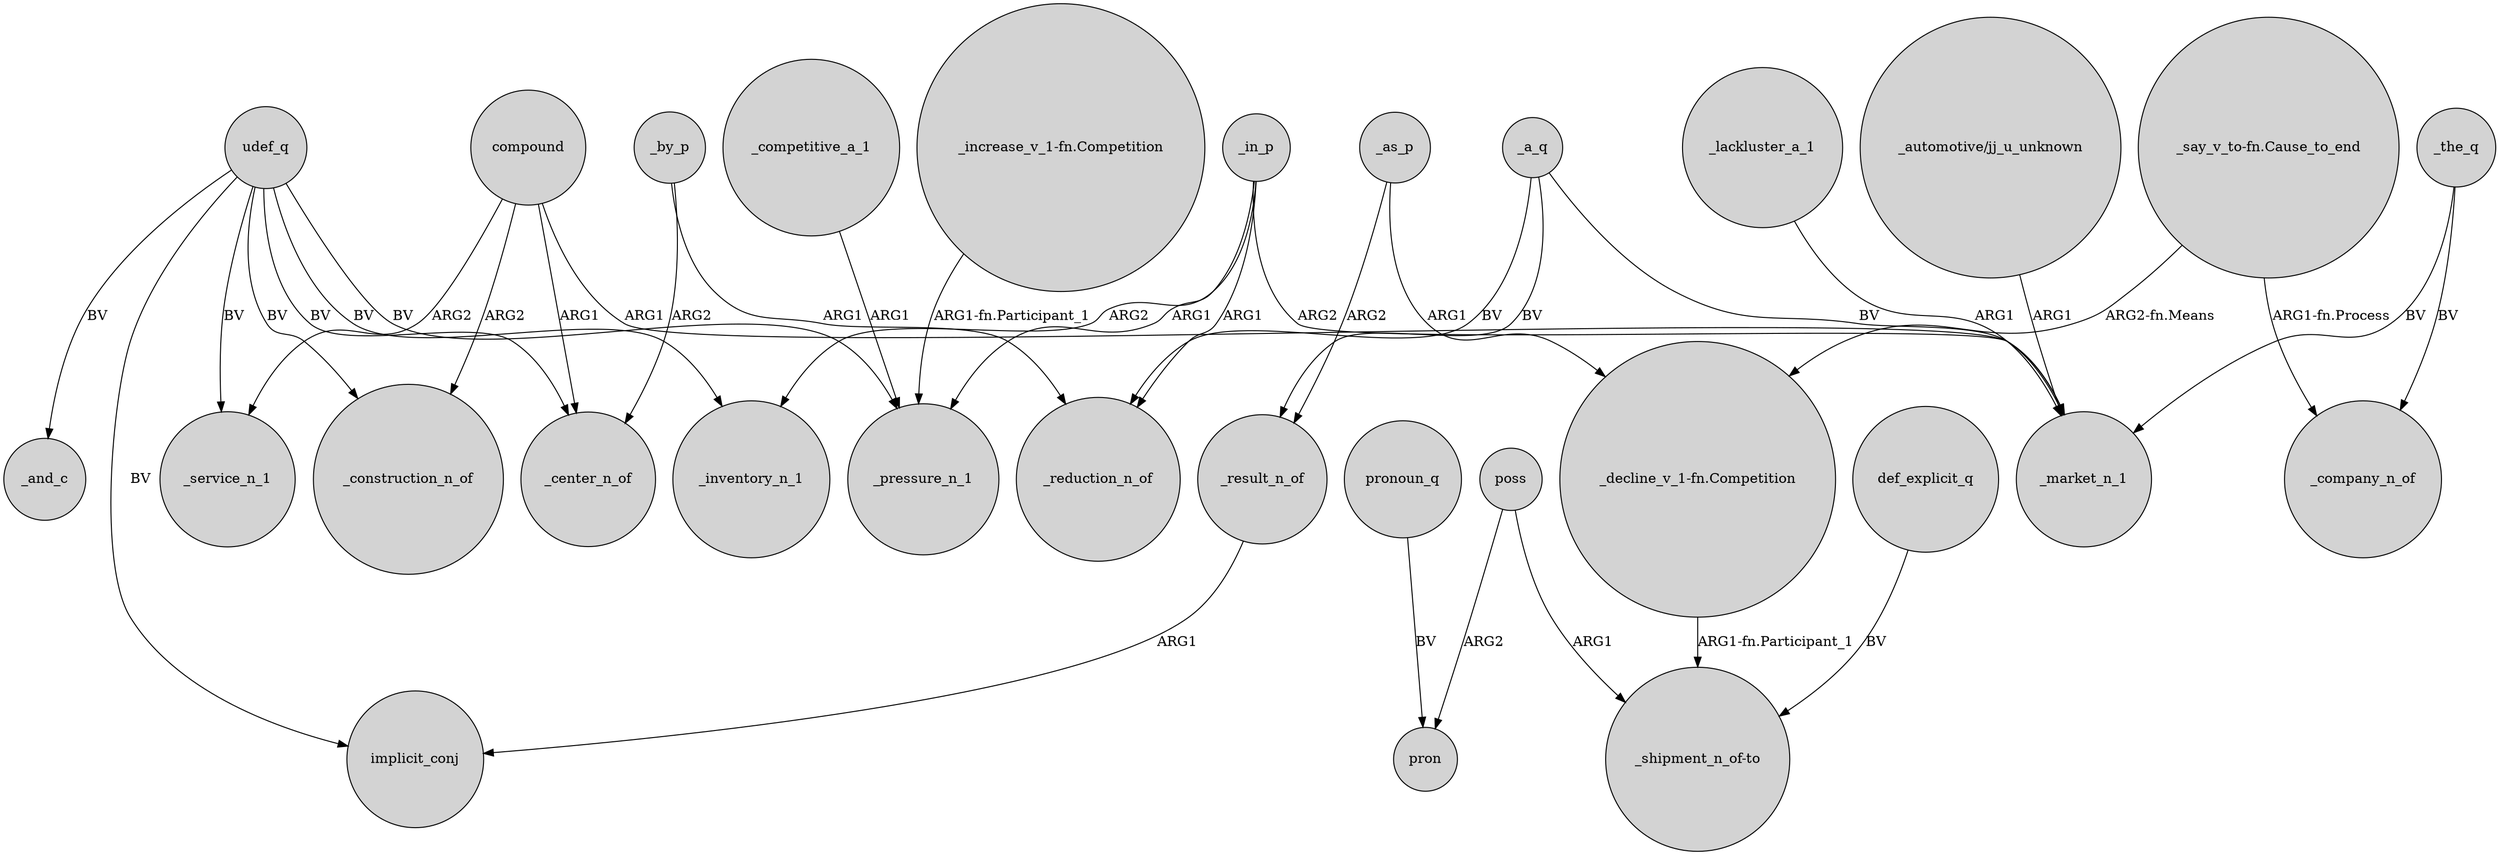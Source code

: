 digraph {
	node [shape=circle style=filled]
	udef_q -> _service_n_1 [label=BV]
	"_say_v_to-fn.Cause_to_end" -> "_decline_v_1-fn.Competition" [label="ARG2-fn.Means"]
	_as_p -> "_decline_v_1-fn.Competition" [label=ARG1]
	udef_q -> _inventory_n_1 [label=BV]
	_in_p -> _inventory_n_1 [label=ARG2]
	compound -> _service_n_1 [label=ARG2]
	poss -> "_shipment_n_of-to" [label=ARG1]
	_lackluster_a_1 -> _market_n_1 [label=ARG1]
	_in_p -> _pressure_n_1 [label=ARG1]
	compound -> _center_n_of [label=ARG1]
	"_decline_v_1-fn.Competition" -> "_shipment_n_of-to" [label="ARG1-fn.Participant_1"]
	_result_n_of -> implicit_conj [label=ARG1]
	compound -> _construction_n_of [label=ARG2]
	udef_q -> _and_c [label=BV]
	def_explicit_q -> "_shipment_n_of-to" [label=BV]
	udef_q -> _pressure_n_1 [label=BV]
	_the_q -> _market_n_1 [label=BV]
	pronoun_q -> pron [label=BV]
	_as_p -> _result_n_of [label=ARG2]
	poss -> pron [label=ARG2]
	_by_p -> _reduction_n_of [label=ARG1]
	_in_p -> _market_n_1 [label=ARG2]
	"_automotive/jj_u_unknown" -> _market_n_1 [label=ARG1]
	_competitive_a_1 -> _pressure_n_1 [label=ARG1]
	_a_q -> _result_n_of [label=BV]
	_by_p -> _center_n_of [label=ARG2]
	"_increase_v_1-fn.Competition" -> _pressure_n_1 [label="ARG1-fn.Participant_1"]
	_a_q -> _market_n_1 [label=BV]
	_a_q -> _reduction_n_of [label=BV]
	"_say_v_to-fn.Cause_to_end" -> _company_n_of [label="ARG1-fn.Process"]
	udef_q -> _center_n_of [label=BV]
	udef_q -> _construction_n_of [label=BV]
	compound -> _market_n_1 [label=ARG1]
	_the_q -> _company_n_of [label=BV]
	udef_q -> implicit_conj [label=BV]
	_in_p -> _reduction_n_of [label=ARG1]
}
